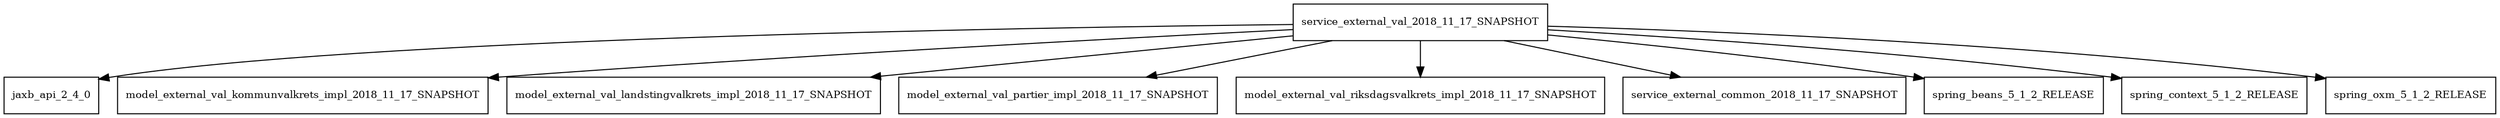 digraph service_external_val_2018_11_17_SNAPSHOT_dependencies {
  node [shape = box, fontsize=10.0];
  service_external_val_2018_11_17_SNAPSHOT -> jaxb_api_2_4_0;
  service_external_val_2018_11_17_SNAPSHOT -> model_external_val_kommunvalkrets_impl_2018_11_17_SNAPSHOT;
  service_external_val_2018_11_17_SNAPSHOT -> model_external_val_landstingvalkrets_impl_2018_11_17_SNAPSHOT;
  service_external_val_2018_11_17_SNAPSHOT -> model_external_val_partier_impl_2018_11_17_SNAPSHOT;
  service_external_val_2018_11_17_SNAPSHOT -> model_external_val_riksdagsvalkrets_impl_2018_11_17_SNAPSHOT;
  service_external_val_2018_11_17_SNAPSHOT -> service_external_common_2018_11_17_SNAPSHOT;
  service_external_val_2018_11_17_SNAPSHOT -> spring_beans_5_1_2_RELEASE;
  service_external_val_2018_11_17_SNAPSHOT -> spring_context_5_1_2_RELEASE;
  service_external_val_2018_11_17_SNAPSHOT -> spring_oxm_5_1_2_RELEASE;
}
